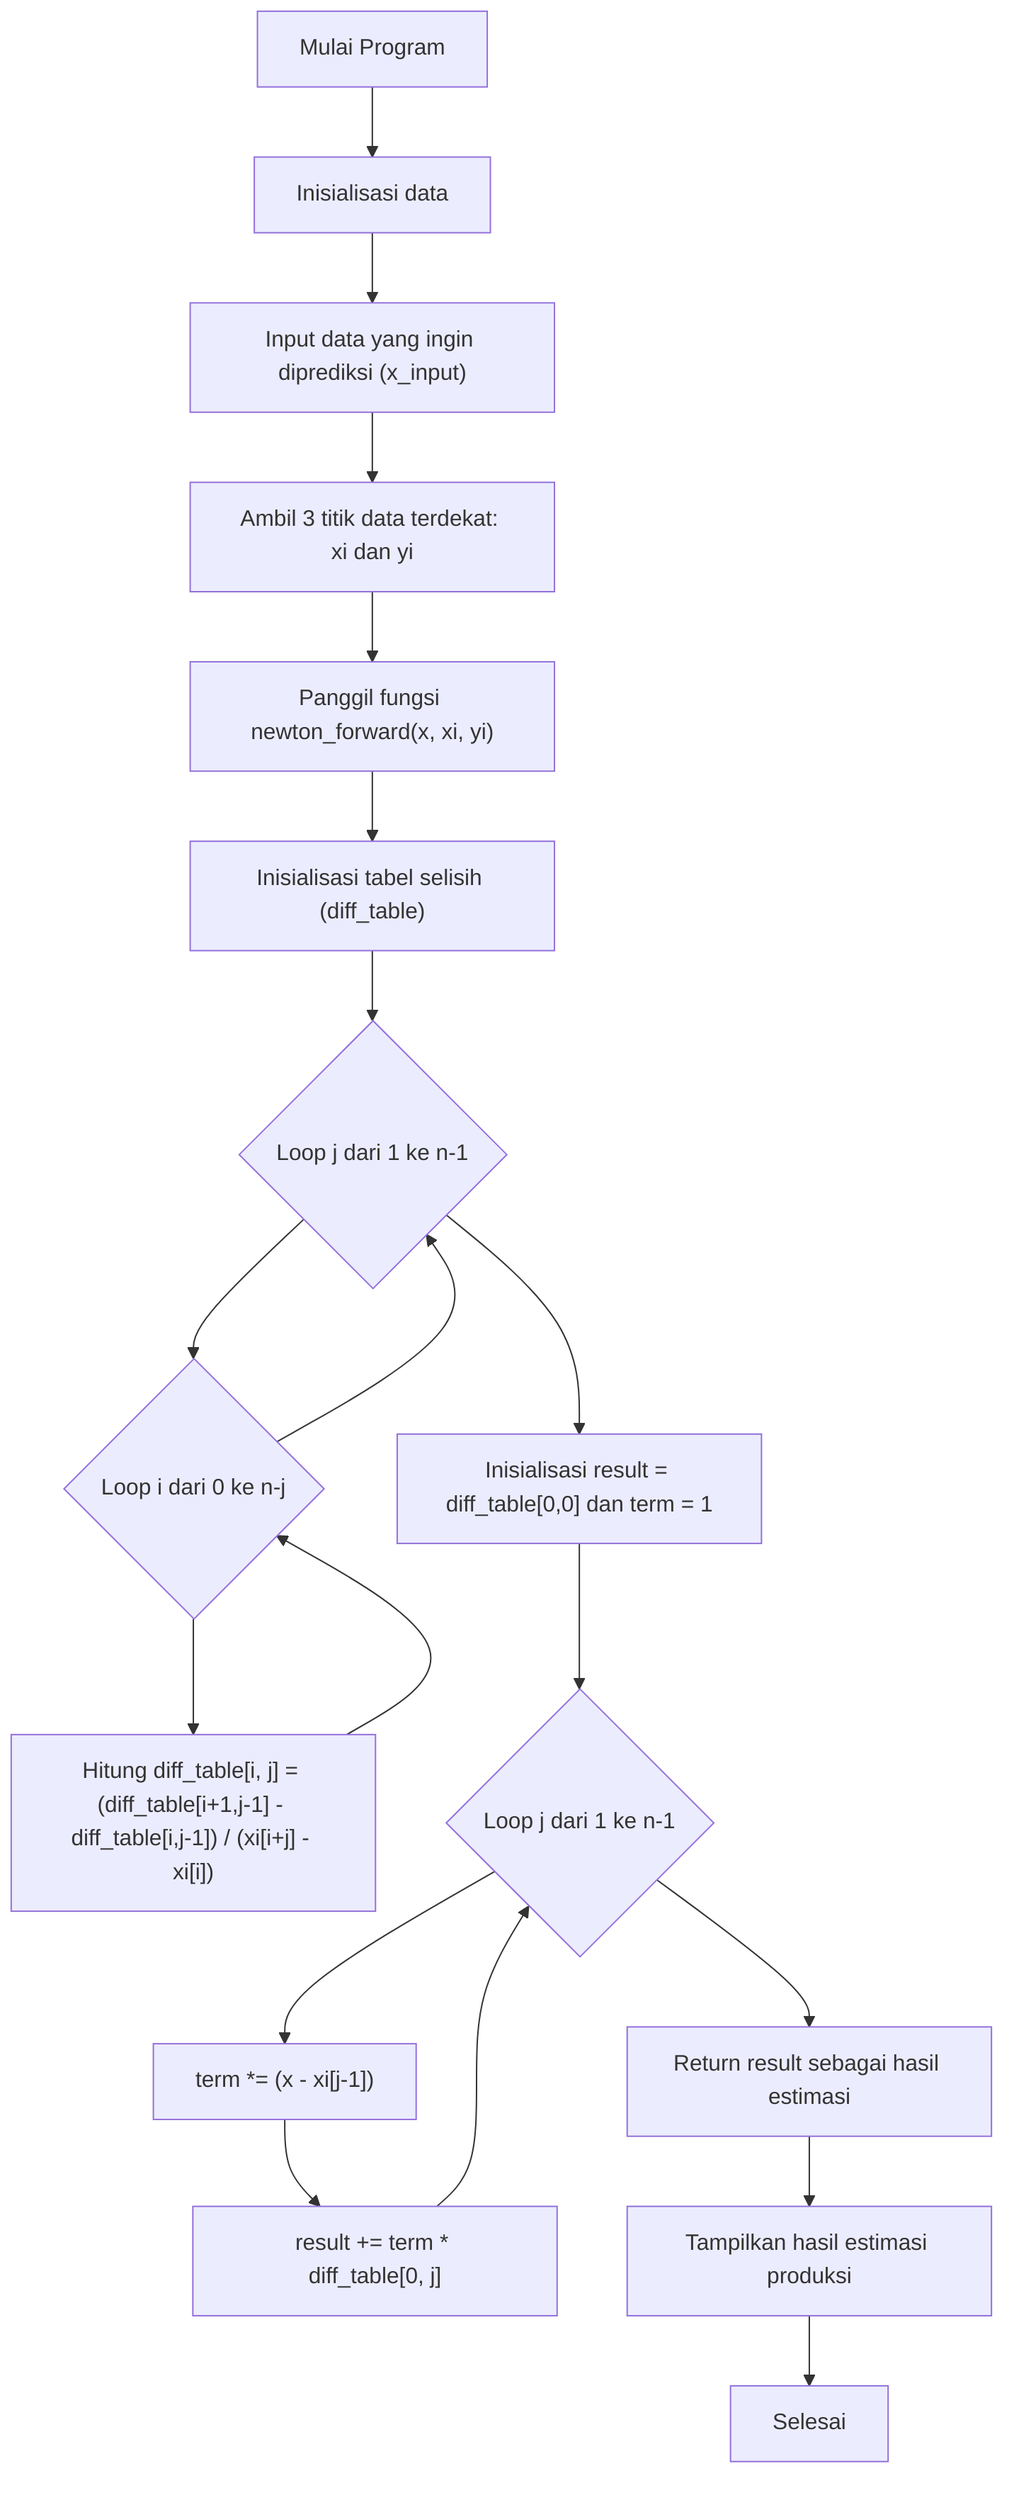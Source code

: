 flowchart TD
    A["Mulai Program"] --> B["Inisialisasi data"]
    B --> C["Input data yang ingin diprediksi (x_input)"]
    C --> D["Ambil 3 titik data terdekat: xi dan yi"]
    D --> E["Panggil fungsi newton_forward(x, xi, yi)"]
    E --> F["Inisialisasi tabel selisih (diff_table)"]
    F --> G{Loop j dari 1 ke n-1}
    G --> H{Loop i dari 0 ke n-j}
    H --> I["Hitung diff_table[i, j] = (diff_table[i+1,j-1] - diff_table[i,j-1]) / (xi[i+j] - xi[i])"]
    I --> H
    H --> G
    G --> J["Inisialisasi result = diff_table[0,0] dan term = 1"]
    J --> K{Loop j dari 1 ke n-1}
    K --> L["term *= (x - xi[j-1])"]
    L --> M["result += term * diff_table[0, j]"]
    M --> K
    K --> N["Return result sebagai hasil estimasi"]
    N --> O["Tampilkan hasil estimasi produksi"]
    O --> P["Selesai"]